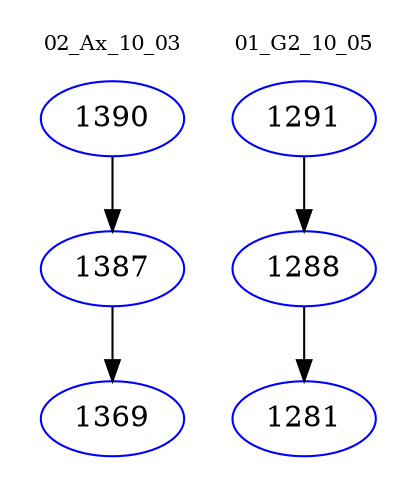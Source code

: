 digraph{
subgraph cluster_0 {
color = white
label = "02_Ax_10_03";
fontsize=10;
T0_1390 [label="1390", color="blue"]
T0_1390 -> T0_1387 [color="black"]
T0_1387 [label="1387", color="blue"]
T0_1387 -> T0_1369 [color="black"]
T0_1369 [label="1369", color="blue"]
}
subgraph cluster_1 {
color = white
label = "01_G2_10_05";
fontsize=10;
T1_1291 [label="1291", color="blue"]
T1_1291 -> T1_1288 [color="black"]
T1_1288 [label="1288", color="blue"]
T1_1288 -> T1_1281 [color="black"]
T1_1281 [label="1281", color="blue"]
}
}
